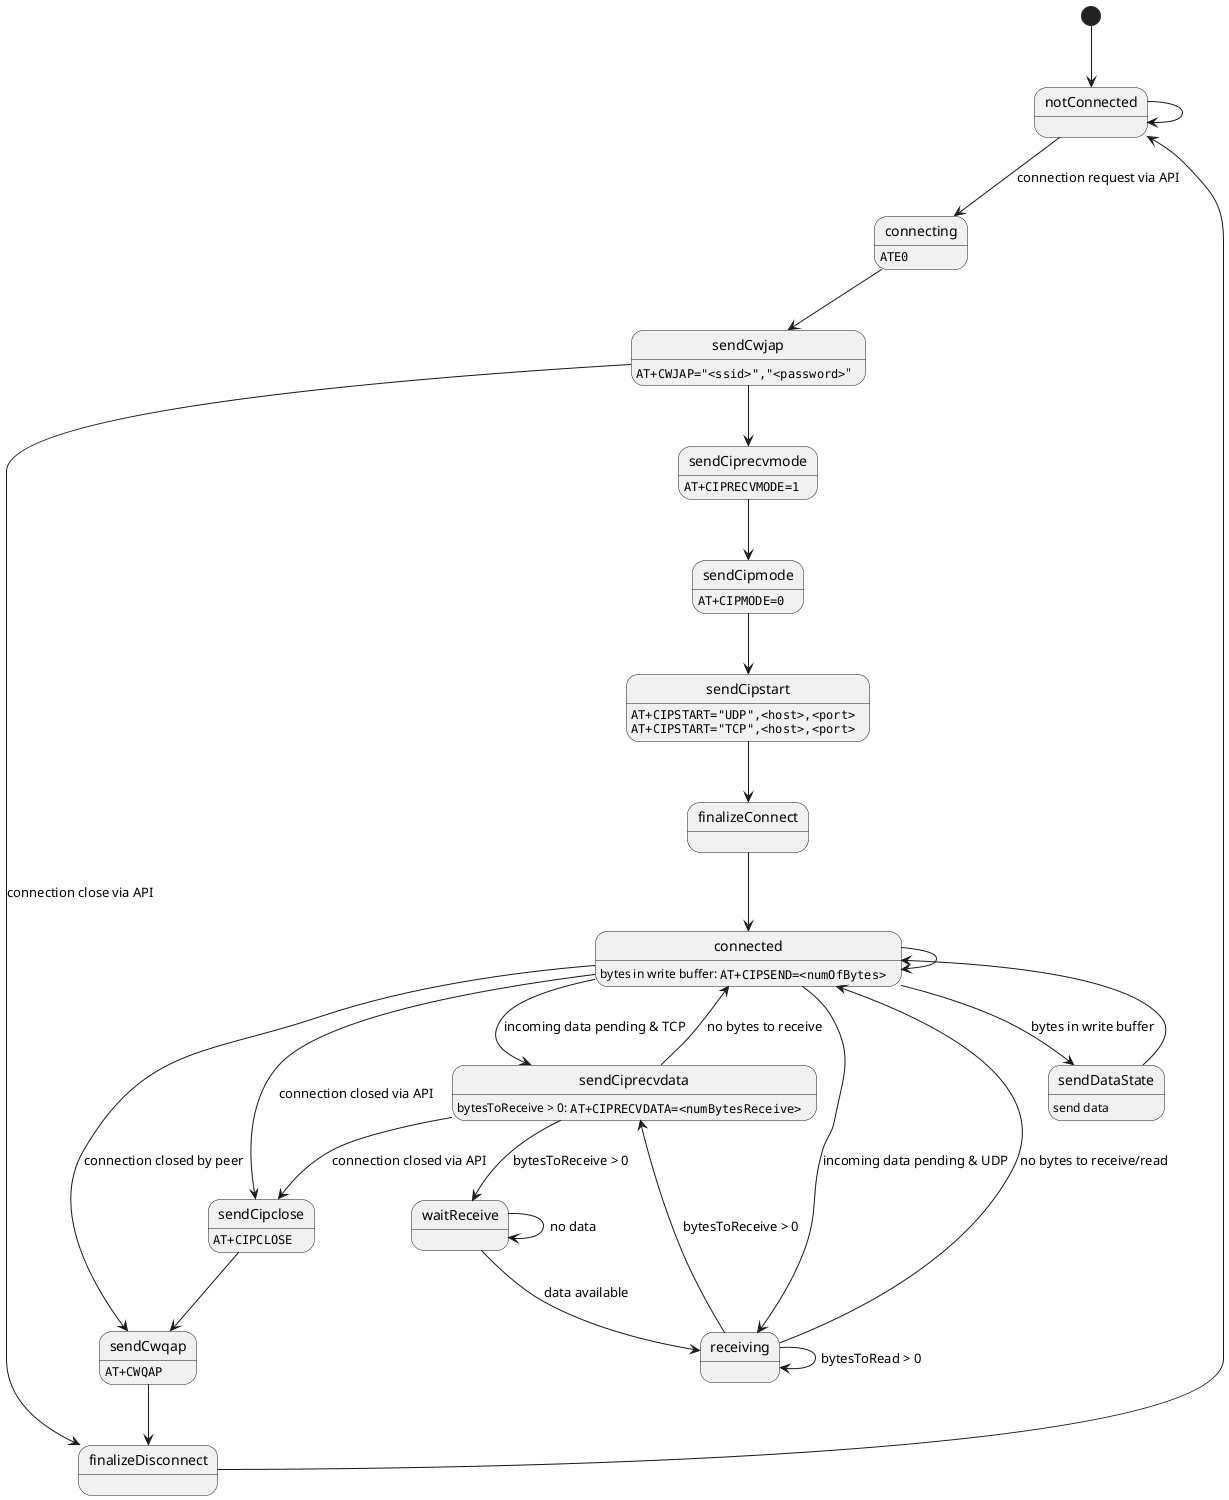 @startuml inline_umlgraph_1.png
top to bottom direction
[*] --> notConnected
notConnected --> notConnected
notConnected --> connecting : connection request via API
connecting --> sendCwjap
connecting : ""ATE0""
sendCwjap --> sendCiprecvmode
sendCwjap --> finalizeDisconnect : connection close via API
sendCwjap : ""AT+CWJAP="<ssid>","<password>"""
sendCiprecvmode --> sendCipmode
sendCiprecvmode : ""AT+CIPRECVMODE=1""
sendCipmode --> sendCipstart
sendCipmode : ""AT+CIPMODE=0""
sendCipstart --> finalizeConnect
sendCipstart : ""AT+CIPSTART="UDP",<host>,<port>""
sendCipstart : ""AT+CIPSTART="TCP",<host>,<port>""
finalizeConnect --> connected
connected --> sendDataState : bytes in write buffer
connected --> sendCiprecvdata : incoming data pending & TCP
connected --> receiving : incoming data pending & UDP
connected --> sendCipclose : connection closed via API
connected --> sendCwqap : connection closed by peer
connected --> connected
connected : bytes in write buffer: ""AT+CIPSEND=<numOfBytes>""
sendDataState --> connected
sendDataState : send data
sendCiprecvdata --> sendCipclose : connection closed via API
sendCiprecvdata --> waitReceive : bytesToReceive > 0
sendCiprecvdata --> connected : no bytes to receive
sendCiprecvdata : bytesToReceive > 0: ""AT+CIPRECVDATA=<numBytesReceive>""
waitReceive --> waitReceive : no data
waitReceive --> receiving : data available
receiving --> receiving : bytesToRead > 0
receiving --> sendCiprecvdata : bytesToReceive > 0
receiving --> connected : no bytes to receive/read
sendCipclose --> sendCwqap
sendCipclose : ""AT+CIPCLOSE""
sendCwqap --> finalizeDisconnect
sendCwqap : ""AT+CWQAP""
finalizeDisconnect --> notConnected
@enduml
@startuml inline_umlgraph_2.png
top to bottom direction
[*] --> notConnected
notConnected --> notConnected
notConnected --> connecting : connection request via API
connecting --> sendCgsockcont
connecting : ""ATE0""
sendCgsockcont --> sendCsocksetpn
sendCgsockcont : ""AT+CGSOCKCONT=1,"IP",<apn>""
sendCsocksetpn --> sendCipmode
sendCsocksetpn : ""AT+CSOCKSETPN=1""
sendCipmode --> sendNetopen
sendCipmode : ""AT+CIPMODE=0""
sendNetopen --> sendCiprxget
sendNetopen : ""AT+NETOPEN""
sendCiprxget --> sendDnsQuery
sendCiprxget : ""AT+CIPRXGET=1""
sendDnsQuery --> sendDnsQuery
sendDnsQuery --> sendCipopen : can send DNS query
sendDnsQuery : ""AT+CDNSGIP="<hostname>" ""
sendCipopen --> finalizeConnect
sendCipopen : ""AT+CIPOPEN=0,"UDP",,,""
sendCipopen : ""AT+CIPOPEN=0,"TCP",<ip>,""
finalizeConnect --> connected
connected --> sendData : bytes in write buffer
connected --> sendCiprxget4 : incoming data pending
connected --> sendNetclose : connection closed via API
connected --> connected
connected : bytes in write buffer: ""AT+CIPSEND=0,<numOfBytes>""
sendData --> connected
sendData : send data
sendCiprxget4 --> sendCiprxget2
sendCiprxget4 : ""AT+CIPRXGET=4,0""
sendCiprxget2 --> sendNetclose : connection closed via API
sendCiprxget2 --> waitReceive : bytesToReceive > 0
sendCiprxget2 --> connected
sendCiprxget2 --> ipUnconnected : connection close by peer
sendCiprxget2 : ""AT+CIPRXGET=2,0,<numBytesReceive>""
waitReceive --> waitReceive : no data
waitReceive --> receiving : data available
receiving --> receiving : bytesToRead > 0
receiving --> sendCiprxget2 : bytesToReceive > 0
receiving --> sendCiprxget4 : no bytes to receive/read
ipUnconnected --> sendNetclose : connection closed via API
ipUnconnected --> sendCipopen : connection close by peer
sendNetclose --> finalizeDisconnect
sendNetclose : ""AT+NETCLOSE=0""
finalizeDisconnect --> notConnected
@enduml
@startuml inline_umlgraph_3.png
top to bottom direction
[*] --> notConnected
notConnected --> notConnected
notConnected --> connecting : connection request via API
connecting --> sendCiprxget
connecting : ""ATE0""
sendCiprxget --> sendCipmux
sendCiprxget : ""AT+CIPRXGET=1""
sendCipmux --> sendCstt
sendCipmux : ""AT+CIPMUX=1""
sendCstt --> sendCiicr
sendCstt : ""AT+CSTT=<apn>""
sendCiicr --> sendCifsr
sendCiicr : AT+CIICR
sendCifsr --> sendCipshut : connection closed via API
sendCifsr --> sendDnsQuery
sendCifsr : AT+CIFSR
sendDnsQuery --> sendDnsQuery
sendDnsQuery --> sendCipstart : can send DNS query
sendDnsQuery : ""AT+CDNSGIP="<hostname>" ""
sendCipstart --> finalizeConnect
sendCipstart : ""AT+CIPSTART=0,"UDP",<ip>""
sendCipstart : ""AT+CIPSTART=0,"TCP",<ip>""
finalizeConnect --> connected
connected --> sendData : bytes in write buffer
connected --> sendCiprxget4 : incoming data pending
connected --> sendCipclose : connection closed via API
connected --> connected
connected : bytes in write buffer: ""AT+CIPSEND=0,<numOfBytes>""
sendData --> connected
sendData : send data
sendCiprxget4 --> sendCiprxget2
sendCiprxget4 : ""AT+CIPRXGET=4,0""
sendCiprxget2 --> sendCipclose : connection closed via API
sendCiprxget2 --> waitReceive : bytesToReceive > 0
sendCiprxget2 --> connected
sendCiprxget2 --> ipUnconnected : connection close by peer
sendCiprxget2 : ""AT+CIPRXGET=2,0,<numBytesReceive>""
waitReceive --> waitReceive : no data
waitReceive --> receiving : data available
receiving --> receiving : bytesToRead > 0
receiving --> sendCiprxget2 : bytesToReceive > 0
receiving --> sendCiprxget4 : no bytes to receive/read
ipUnconnected --> finalizeDisconnect : connection closed via API
ipUnconnected --> sendCipstart : connection close by peer
sendCipclose --> sendCipshut
sendCipclose : ""AT+CIPCLOSE=0""
sendCipshut --> finalizeDisconnect
sendCipshut : ""AT+CIPSHUT""
finalizeDisconnect --> notConnected
@enduml
